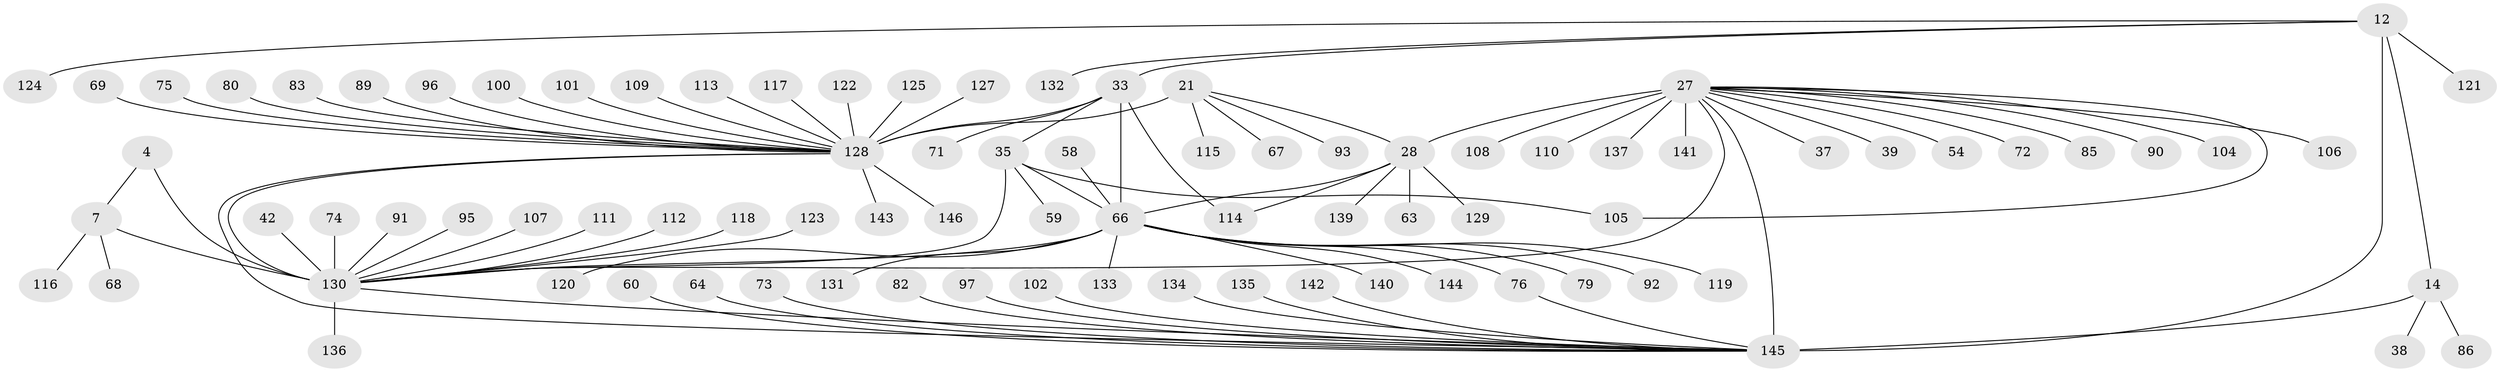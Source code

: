 // original degree distribution, {7: 0.02054794520547945, 15: 0.00684931506849315, 6: 0.0273972602739726, 8: 0.0547945205479452, 12: 0.0136986301369863, 11: 0.03424657534246575, 13: 0.02054794520547945, 10: 0.0410958904109589, 9: 0.02054794520547945, 2: 0.1506849315068493, 1: 0.5753424657534246, 3: 0.03424657534246575}
// Generated by graph-tools (version 1.1) at 2025/58/03/04/25 21:58:10]
// undirected, 87 vertices, 99 edges
graph export_dot {
graph [start="1"]
  node [color=gray90,style=filled];
  4 [super="+3"];
  7 [super="+1"];
  12 [super="+9"];
  14 [super="+13"];
  21 [super="+18"];
  27 [super="+25+26"];
  28 [super="+24"];
  33 [super="+29"];
  35 [super="+32"];
  37;
  38;
  39;
  42;
  54;
  58;
  59;
  60;
  63;
  64 [super="+36"];
  66 [super="+34+44"];
  67;
  68;
  69;
  71;
  72;
  73;
  74;
  75;
  76;
  79;
  80;
  82;
  83;
  85;
  86;
  89;
  90;
  91;
  92;
  93;
  95;
  96;
  97;
  100;
  101 [super="+61"];
  102;
  104 [super="+62"];
  105 [super="+98"];
  106;
  107 [super="+88"];
  108;
  109 [super="+48"];
  110;
  111 [super="+77"];
  112;
  113;
  114 [super="+99"];
  115 [super="+87"];
  116;
  117;
  118;
  119;
  120;
  121;
  122;
  123;
  124;
  125 [super="+78"];
  127;
  128 [super="+65"];
  129;
  130 [super="+94+6"];
  131;
  132;
  133 [super="+81"];
  134;
  135 [super="+103"];
  136;
  137;
  139;
  140;
  141 [super="+138"];
  142;
  143;
  144;
  145 [super="+126"];
  146;
  4 -- 7 [weight=4];
  4 -- 130 [weight=6];
  7 -- 116;
  7 -- 68;
  7 -- 130 [weight=6];
  12 -- 14 [weight=4];
  12 -- 33;
  12 -- 132;
  12 -- 124;
  12 -- 121;
  12 -- 145 [weight=6];
  14 -- 38;
  14 -- 86;
  14 -- 145 [weight=6];
  21 -- 93;
  21 -- 67;
  21 -- 28;
  21 -- 115;
  21 -- 128 [weight=10];
  27 -- 28 [weight=12];
  27 -- 110;
  27 -- 130 [weight=3];
  27 -- 39;
  27 -- 72;
  27 -- 145 [weight=3];
  27 -- 54;
  27 -- 104;
  27 -- 105;
  27 -- 37;
  27 -- 137;
  27 -- 106;
  27 -- 108;
  27 -- 141;
  27 -- 85;
  27 -- 90;
  28 -- 129;
  28 -- 139;
  28 -- 63;
  28 -- 114;
  28 -- 66;
  33 -- 35 [weight=4];
  33 -- 71;
  33 -- 114;
  33 -- 66 [weight=6];
  33 -- 128;
  35 -- 59;
  35 -- 105;
  35 -- 130 [weight=2];
  35 -- 66 [weight=6];
  42 -- 130;
  58 -- 66;
  60 -- 145;
  64 -- 145;
  66 -- 130;
  66 -- 131;
  66 -- 133;
  66 -- 140;
  66 -- 76;
  66 -- 79;
  66 -- 144;
  66 -- 92;
  66 -- 119;
  66 -- 120;
  69 -- 128;
  73 -- 145;
  74 -- 130;
  75 -- 128;
  76 -- 145;
  80 -- 128;
  82 -- 145;
  83 -- 128;
  89 -- 128;
  91 -- 130;
  95 -- 130;
  96 -- 128;
  97 -- 145;
  100 -- 128;
  101 -- 128;
  102 -- 145;
  107 -- 130;
  109 -- 128;
  111 -- 130;
  112 -- 130;
  113 -- 128;
  117 -- 128;
  118 -- 130;
  122 -- 128;
  123 -- 130;
  125 -- 128;
  127 -- 128;
  128 -- 130;
  128 -- 143;
  128 -- 145 [weight=2];
  128 -- 146;
  130 -- 136;
  130 -- 145;
  134 -- 145;
  135 -- 145;
  142 -- 145;
}
